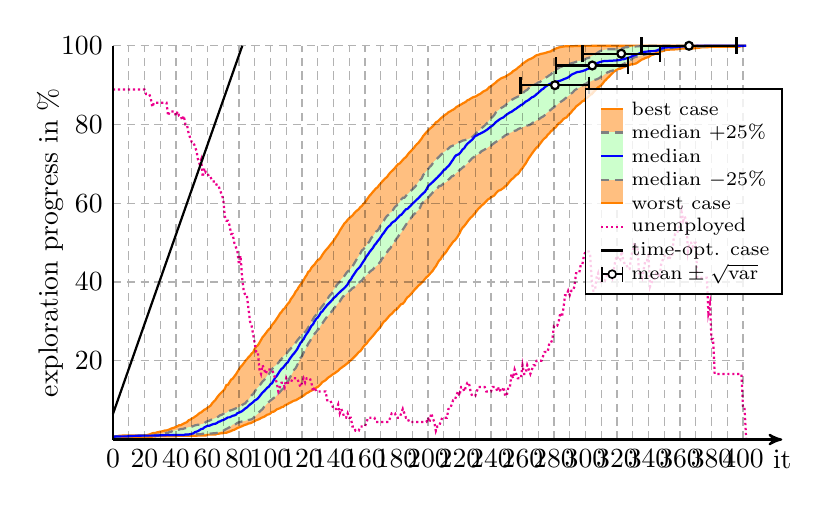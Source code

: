 \begin{tikzpicture}[thick]


% plot data, scaled to 8cm
\begin{scope}[yscale=0.05, xscale=0.02]
\draw[draw=orange, fill=orange!50] (0.00, 0.50) -- (1.00, 0.57) -- (2.00, 0.57) -- (3.00, 0.64) -- (4.00, 0.64) -- (5.00, 0.64) -- (6.00, 0.64) -- (7.00, 0.64) -- (8.00, 0.64) -- (9.00, 0.64) -- (10.00, 0.64) -- (11.00, 0.64) -- (12.00, 0.64) -- (13.00, 0.64) -- (14.00, 0.64) -- (15.00, 0.64) -- (16.00, 0.64) -- (17.00, 0.64) -- (18.00, 0.73) -- (19.00, 0.73) -- (20.00, 0.73) -- (21.00, 0.73) -- (22.00, 0.73) -- (23.00, 0.73) -- (24.00, 0.73) -- (25.00, 0.73) -- (26.00, 0.77) -- (27.00, 0.77) -- (28.00, 0.84) -- (29.00, 0.84) -- (30.00, 0.84) -- (31.00, 0.84) -- (32.00, 0.84) -- (33.00, 0.84) -- (34.00, 0.84) -- (35.00, 0.84) -- (36.00, 0.84) -- (37.00, 0.84) -- (38.00, 0.84) -- (39.00, 0.84) -- (40.00, 0.84) -- (41.00, 0.93) -- (42.00, 0.95) -- (43.00, 0.95) -- (44.00, 0.95) -- (45.00, 0.95) -- (46.00, 0.95) -- (47.00, 0.95) -- (48.00, 0.97) -- (49.00, 0.97) -- (50.00, 0.97) -- (51.00, 0.97) -- (52.00, 0.97) -- (53.00, 0.97) -- (54.00, 1.01) -- (55.00, 1.01) -- (56.00, 1.01) -- (57.00, 1.01) -- (58.00, 1.01) -- (59.00, 1.01) -- (60.00, 1.25) -- (61.00, 1.25) -- (62.00, 1.25) -- (63.00, 1.25) -- (64.00, 1.25) -- (65.00, 1.25) -- (66.00, 1.44) -- (67.00, 1.44) -- (68.00, 1.55) -- (69.00, 1.60) -- (70.00, 1.63) -- (71.00, 1.72) -- (72.00, 1.72) -- (73.00, 1.87) -- (74.00, 2.01) -- (75.00, 2.15) -- (76.00, 2.37) -- (77.00, 2.46) -- (78.00, 2.70) -- (79.00, 2.90) -- (80.00, 3.08) -- (81.00, 3.23) -- (82.00, 3.41) -- (83.00, 3.59) -- (84.00, 3.76) -- (85.00, 3.85) -- (86.00, 4.08) -- (87.00, 4.12) -- (88.00, 4.27) -- (89.00, 4.48) -- (90.00, 4.69) -- (91.00, 4.91) -- (92.00, 5.05) -- (93.00, 5.22) -- (94.00, 5.45) -- (95.00, 5.64) -- (96.00, 5.79) -- (97.00, 6.05) -- (98.00, 6.31) -- (99.00, 6.41) -- (100.00, 6.63) -- (101.00, 7.02) -- (102.00, 7.08) -- (103.00, 7.34) -- (104.00, 7.67) -- (105.00, 7.81) -- (106.00, 7.94) -- (107.00, 8.22) -- (108.00, 8.28) -- (109.00, 8.65) -- (110.00, 8.83) -- (111.00, 9.04) -- (112.00, 9.28) -- (113.00, 9.45) -- (114.00, 9.70) -- (115.00, 9.88) -- (116.00, 9.96) -- (117.00, 10.20) -- (118.00, 10.44) -- (119.00, 10.66) -- (120.00, 10.96) -- (121.00, 11.15) -- (122.00, 11.48) -- (123.00, 11.79) -- (124.00, 11.96) -- (125.00, 12.22) -- (126.00, 12.42) -- (127.00, 12.64) -- (128.00, 12.89) -- (129.00, 13.15) -- (130.00, 13.36) -- (131.00, 13.69) -- (132.00, 14.12) -- (133.00, 14.60) -- (134.00, 14.83) -- (135.00, 15.08) -- (136.00, 15.50) -- (137.00, 15.84) -- (138.00, 16.08) -- (139.00, 16.40) -- (140.00, 16.67) -- (141.00, 16.90) -- (142.00, 17.22) -- (143.00, 17.47) -- (144.00, 17.93) -- (145.00, 18.20) -- (146.00, 18.52) -- (147.00, 18.77) -- (148.00, 19.11) -- (149.00, 19.42) -- (150.00, 19.83) -- (151.00, 20.12) -- (152.00, 20.49) -- (153.00, 20.90) -- (154.00, 21.28) -- (155.00, 21.71) -- (156.00, 22.20) -- (157.00, 22.45) -- (158.00, 22.96) -- (159.00, 23.57) -- (160.00, 24.04) -- (161.00, 24.36) -- (162.00, 24.97) -- (163.00, 25.43) -- (164.00, 25.88) -- (165.00, 26.32) -- (166.00, 26.80) -- (167.00, 27.33) -- (168.00, 27.76) -- (169.00, 28.22) -- (170.00, 28.72) -- (171.00, 29.38) -- (172.00, 29.95) -- (173.00, 30.23) -- (174.00, 30.72) -- (175.00, 31.19) -- (176.00, 31.66) -- (177.00, 31.91) -- (178.00, 32.40) -- (179.00, 32.86) -- (180.00, 33.03) -- (181.00, 33.45) -- (182.00, 33.96) -- (183.00, 34.40) -- (184.00, 34.50) -- (185.00, 34.94) -- (186.00, 35.63) -- (187.00, 36.15) -- (188.00, 36.43) -- (189.00, 36.88) -- (190.00, 37.33) -- (191.00, 37.83) -- (192.00, 38.27) -- (193.00, 38.68) -- (194.00, 39.12) -- (195.00, 39.42) -- (196.00, 39.83) -- (197.00, 40.22) -- (198.00, 40.75) -- (199.00, 41.20) -- (200.00, 41.53) -- (201.00, 42.01) -- (202.00, 42.42) -- (203.00, 42.87) -- (204.00, 43.51) -- (205.00, 44.01) -- (206.00, 44.75) -- (207.00, 45.45) -- (208.00, 45.81) -- (209.00, 46.53) -- (210.00, 46.98) -- (211.00, 47.38) -- (212.00, 47.95) -- (213.00, 48.60) -- (214.00, 49.17) -- (215.00, 49.69) -- (216.00, 50.27) -- (217.00, 50.57) -- (218.00, 51.07) -- (219.00, 51.66) -- (220.00, 52.36) -- (221.00, 53.20) -- (222.00, 53.84) -- (223.00, 54.23) -- (224.00, 54.74) -- (225.00, 55.31) -- (226.00, 55.83) -- (227.00, 56.30) -- (228.00, 56.63) -- (229.00, 57.13) -- (230.00, 57.56) -- (231.00, 58.11) -- (232.00, 58.61) -- (233.00, 59.00) -- (234.00, 59.41) -- (235.00, 59.73) -- (236.00, 60.10) -- (237.00, 60.53) -- (238.00, 60.95) -- (239.00, 61.20) -- (240.00, 61.55) -- (241.00, 61.74) -- (242.00, 61.97) -- (243.00, 62.48) -- (244.00, 62.93) -- (245.00, 63.25) -- (246.00, 63.35) -- (247.00, 63.64) -- (248.00, 63.90) -- (249.00, 64.34) -- (250.00, 64.56) -- (251.00, 65.12) -- (252.00, 65.61) -- (253.00, 66.06) -- (254.00, 66.34) -- (255.00, 66.76) -- (256.00, 67.18) -- (257.00, 67.39) -- (258.00, 67.89) -- (259.00, 68.55) -- (260.00, 68.94) -- (261.00, 69.58) -- (262.00, 70.09) -- (263.00, 70.81) -- (264.00, 71.49) -- (265.00, 72.03) -- (266.00, 72.63) -- (267.00, 73.17) -- (268.00, 73.71) -- (269.00, 74.17) -- (270.00, 74.48) -- (271.00, 75.04) -- (272.00, 75.57) -- (273.00, 76.11) -- (274.00, 76.51) -- (275.00, 76.81) -- (276.00, 77.41) -- (277.00, 77.74) -- (278.00, 78.29) -- (279.00, 78.56) -- (280.00, 79.04) -- (281.00, 79.28) -- (282.00, 79.81) -- (283.00, 80.32) -- (284.00, 80.51) -- (285.00, 80.93) -- (286.00, 81.40) -- (287.00, 81.66) -- (288.00, 81.82) -- (289.00, 82.35) -- (290.00, 82.74) -- (291.00, 83.14) -- (292.00, 83.69) -- (293.00, 84.04) -- (294.00, 84.58) -- (295.00, 84.88) -- (296.00, 85.19) -- (297.00, 85.50) -- (298.00, 85.92) -- (299.00, 86.01) -- (300.00, 86.57) -- (301.00, 86.79) -- (302.00, 87.14) -- (303.00, 87.54) -- (304.00, 87.73) -- (305.00, 88.19) -- (306.00, 88.63) -- (307.00, 89.07) -- (308.00, 89.47) -- (309.00, 89.66) -- (310.00, 90.01) -- (311.00, 90.46) -- (312.00, 91.01) -- (313.00, 91.37) -- (314.00, 91.82) -- (315.00, 92.17) -- (316.00, 92.62) -- (317.00, 93.02) -- (318.00, 93.41) -- (319.00, 93.69) -- (320.00, 93.92) -- (321.00, 94.13) -- (322.00, 94.18) -- (323.00, 94.39) -- (324.00, 94.55) -- (325.00, 94.70) -- (326.00, 94.83) -- (327.00, 95.03) -- (328.00, 95.14) -- (329.00, 95.29) -- (330.00, 95.29) -- (331.00, 95.41) -- (332.00, 95.52) -- (333.00, 95.73) -- (334.00, 96.04) -- (335.00, 96.30) -- (336.00, 96.56) -- (337.00, 96.69) -- (338.00, 96.91) -- (339.00, 97.03) -- (340.00, 97.15) -- (341.00, 97.42) -- (342.00, 97.67) -- (343.00, 97.75) -- (344.00, 97.92) -- (345.00, 98.15) -- (346.00, 98.31) -- (347.00, 98.45) -- (348.00, 98.59) -- (349.00, 98.65) -- (350.00, 98.83) -- (351.00, 98.92) -- (352.00, 99.01) -- (353.00, 99.02) -- (354.00, 99.03) -- (355.00, 99.03) -- (356.00, 99.07) -- (357.00, 99.10) -- (358.00, 99.10) -- (359.00, 99.17) -- (360.00, 99.23) -- (361.00, 99.29) -- (362.00, 99.29) -- (363.00, 99.29) -- (364.00, 99.29) -- (365.00, 99.29) -- (366.00, 99.30) -- (367.00, 99.31) -- (368.00, 99.33) -- (369.00, 99.36) -- (370.00, 99.41) -- (371.00, 99.46) -- (372.00, 99.51) -- (373.00, 99.56) -- (374.00, 99.63) -- (375.00, 99.63) -- (376.00, 99.63) -- (377.00, 99.63) -- (378.00, 99.66) -- (379.00, 99.72) -- (380.00, 99.73) -- (381.00, 99.73) -- (382.00, 99.73) -- (383.00, 99.73) -- (384.00, 99.73) -- (385.00, 99.73) -- (386.00, 99.73) -- (387.00, 99.73) -- (388.00, 99.73) -- (389.00, 99.73) -- (390.00, 99.73) -- (391.00, 99.73) -- (392.00, 99.73) -- (393.00, 99.73) -- (394.00, 99.73) -- (395.00, 99.73) -- (396.00, 99.74) -- (397.00, 99.75) -- (398.00, 99.80) -- (399.00, 99.88) -- (400.00, 99.91) -- (401.00, 99.98) -- (402.00, 100.00) -- (402.00, 100.00) -- (401.00, 100.00) -- (400.00, 100.00) -- (399.00, 100.00) -- (398.00, 100.00) -- (397.00, 100.00) -- (396.00, 100.00) -- (395.00, 100.00) -- (394.00, 100.00) -- (393.00, 100.00) -- (392.00, 100.00) -- (391.00, 100.00) -- (390.00, 100.00) -- (389.00, 100.00) -- (388.00, 100.00) -- (387.00, 100.00) -- (386.00, 100.00) -- (385.00, 100.00) -- (384.00, 100.00) -- (383.00, 100.00) -- (382.00, 100.00) -- (381.00, 100.00) -- (380.00, 100.00) -- (379.00, 100.00) -- (378.00, 100.00) -- (377.00, 100.00) -- (376.00, 100.00) -- (375.00, 100.00) -- (374.00, 100.00) -- (373.00, 100.00) -- (372.00, 100.00) -- (371.00, 100.00) -- (370.00, 100.00) -- (369.00, 100.00) -- (368.00, 100.00) -- (367.00, 100.00) -- (366.00, 100.00) -- (365.00, 100.00) -- (364.00, 100.00) -- (363.00, 100.00) -- (362.00, 100.00) -- (361.00, 100.00) -- (360.00, 100.00) -- (359.00, 100.00) -- (358.00, 100.00) -- (357.00, 100.00) -- (356.00, 100.00) -- (355.00, 100.00) -- (354.00, 100.00) -- (353.00, 100.00) -- (352.00, 100.00) -- (351.00, 100.00) -- (350.00, 100.00) -- (349.00, 100.00) -- (348.00, 100.00) -- (347.00, 100.00) -- (346.00, 100.00) -- (345.00, 100.00) -- (344.00, 100.00) -- (343.00, 100.00) -- (342.00, 100.00) -- (341.00, 100.00) -- (340.00, 100.00) -- (339.00, 100.00) -- (338.00, 100.00) -- (337.00, 100.00) -- (336.00, 100.00) -- (335.00, 100.00) -- (334.00, 100.00) -- (333.00, 100.00) -- (332.00, 100.00) -- (331.00, 100.00) -- (330.00, 100.00) -- (329.00, 100.00) -- (328.00, 100.00) -- (327.00, 100.00) -- (326.00, 100.00) -- (325.00, 100.00) -- (324.00, 100.00) -- (323.00, 100.00) -- (322.00, 100.00) -- (321.00, 100.00) -- (320.00, 100.00) -- (319.00, 100.00) -- (318.00, 100.00) -- (317.00, 100.00) -- (316.00, 100.00) -- (315.00, 100.00) -- (314.00, 100.00) -- (313.00, 100.00) -- (312.00, 100.00) -- (311.00, 100.00) -- (310.00, 100.00) -- (309.00, 100.00) -- (308.00, 100.00) -- (307.00, 100.00) -- (306.00, 100.00) -- (305.00, 100.00) -- (304.00, 100.00) -- (303.00, 99.98) -- (302.00, 99.98) -- (301.00, 99.98) -- (300.00, 99.98) -- (299.00, 99.98) -- (298.00, 99.98) -- (297.00, 99.98) -- (296.00, 99.96) -- (295.00, 99.95) -- (294.00, 99.95) -- (293.00, 99.92) -- (292.00, 99.91) -- (291.00, 99.89) -- (290.00, 99.88) -- (289.00, 99.87) -- (288.00, 99.87) -- (287.00, 99.87) -- (286.00, 99.81) -- (285.00, 99.74) -- (284.00, 99.66) -- (283.00, 99.57) -- (282.00, 99.42) -- (281.00, 99.27) -- (280.00, 99.08) -- (279.00, 98.88) -- (278.00, 98.59) -- (277.00, 98.51) -- (276.00, 98.39) -- (275.00, 98.26) -- (274.00, 98.14) -- (273.00, 98.04) -- (272.00, 97.98) -- (271.00, 97.86) -- (270.00, 97.70) -- (269.00, 97.62) -- (268.00, 97.38) -- (267.00, 97.08) -- (266.00, 96.84) -- (265.00, 96.65) -- (264.00, 96.51) -- (263.00, 96.26) -- (262.00, 95.98) -- (261.00, 95.70) -- (260.00, 95.46) -- (259.00, 95.01) -- (258.00, 94.70) -- (257.00, 94.41) -- (256.00, 94.02) -- (255.00, 93.80) -- (254.00, 93.55) -- (253.00, 93.14) -- (252.00, 92.89) -- (251.00, 92.63) -- (250.00, 92.42) -- (249.00, 92.14) -- (248.00, 91.98) -- (247.00, 91.85) -- (246.00, 91.63) -- (245.00, 91.35) -- (244.00, 91.07) -- (243.00, 90.68) -- (242.00, 90.36) -- (241.00, 90.06) -- (240.00, 89.71) -- (239.00, 89.56) -- (238.00, 89.09) -- (237.00, 88.74) -- (236.00, 88.58) -- (235.00, 88.37) -- (234.00, 88.05) -- (233.00, 87.75) -- (232.00, 87.59) -- (231.00, 87.32) -- (230.00, 87.09) -- (229.00, 87.00) -- (228.00, 86.81) -- (227.00, 86.57) -- (226.00, 86.31) -- (225.00, 86.16) -- (224.00, 85.79) -- (223.00, 85.54) -- (222.00, 85.34) -- (221.00, 85.09) -- (220.00, 84.92) -- (219.00, 84.65) -- (218.00, 84.44) -- (217.00, 84.05) -- (216.00, 83.77) -- (215.00, 83.59) -- (214.00, 83.32) -- (213.00, 83.15) -- (212.00, 82.75) -- (211.00, 82.50) -- (210.00, 82.18) -- (209.00, 81.87) -- (208.00, 81.55) -- (207.00, 81.11) -- (206.00, 80.76) -- (205.00, 80.56) -- (204.00, 80.01) -- (203.00, 79.54) -- (202.00, 79.21) -- (201.00, 78.88) -- (200.00, 78.46) -- (199.00, 78.07) -- (198.00, 77.56) -- (197.00, 77.12) -- (196.00, 76.45) -- (195.00, 75.94) -- (194.00, 75.38) -- (193.00, 75.04) -- (192.00, 74.62) -- (191.00, 74.04) -- (190.00, 73.62) -- (189.00, 73.20) -- (188.00, 72.80) -- (187.00, 72.29) -- (186.00, 71.72) -- (185.00, 71.44) -- (184.00, 71.01) -- (183.00, 70.55) -- (182.00, 70.11) -- (181.00, 69.93) -- (180.00, 69.48) -- (179.00, 68.96) -- (178.00, 68.54) -- (177.00, 68.16) -- (176.00, 67.78) -- (175.00, 67.28) -- (174.00, 66.69) -- (173.00, 66.38) -- (172.00, 65.97) -- (171.00, 65.55) -- (170.00, 65.07) -- (169.00, 64.64) -- (168.00, 64.06) -- (167.00, 63.80) -- (166.00, 63.33) -- (165.00, 62.89) -- (164.00, 62.39) -- (163.00, 61.97) -- (162.00, 61.41) -- (161.00, 60.83) -- (160.00, 60.21) -- (159.00, 59.82) -- (158.00, 59.33) -- (157.00, 59.00) -- (156.00, 58.48) -- (155.00, 58.18) -- (154.00, 57.85) -- (153.00, 57.38) -- (152.00, 56.87) -- (151.00, 56.56) -- (150.00, 56.19) -- (149.00, 55.82) -- (148.00, 55.27) -- (147.00, 54.92) -- (146.00, 54.29) -- (145.00, 53.66) -- (144.00, 53.05) -- (143.00, 52.24) -- (142.00, 51.70) -- (141.00, 51.07) -- (140.00, 50.43) -- (139.00, 49.97) -- (138.00, 49.46) -- (137.00, 48.93) -- (136.00, 48.48) -- (135.00, 48.03) -- (134.00, 47.53) -- (133.00, 46.95) -- (132.00, 46.24) -- (131.00, 45.78) -- (130.00, 45.56) -- (129.00, 45.06) -- (128.00, 44.48) -- (127.00, 44.09) -- (126.00, 43.65) -- (125.00, 42.86) -- (124.00, 42.59) -- (123.00, 41.76) -- (122.00, 41.21) -- (121.00, 40.43) -- (120.00, 39.81) -- (119.00, 39.30) -- (118.00, 38.76) -- (117.00, 38.04) -- (116.00, 37.58) -- (115.00, 36.80) -- (114.00, 36.23) -- (113.00, 35.69) -- (112.00, 34.91) -- (111.00, 34.47) -- (110.00, 33.91) -- (109.00, 33.33) -- (108.00, 33.01) -- (107.00, 32.41) -- (106.00, 31.98) -- (105.00, 31.30) -- (104.00, 30.71) -- (103.00, 30.09) -- (102.00, 29.57) -- (101.00, 29.12) -- (100.00, 28.34) -- (99.00, 28.00) -- (98.00, 27.54) -- (97.00, 26.98) -- (96.00, 26.45) -- (95.00, 26.01) -- (94.00, 25.30) -- (93.00, 24.58) -- (92.00, 23.93) -- (91.00, 23.63) -- (90.00, 23.03) -- (89.00, 22.14) -- (88.00, 21.83) -- (87.00, 21.26) -- (86.00, 20.89) -- (85.00, 20.38) -- (84.00, 19.94) -- (83.00, 19.36) -- (82.00, 18.86) -- (81.00, 18.42) -- (80.00, 17.81) -- (79.00, 17.16) -- (78.00, 16.52) -- (77.00, 16.00) -- (76.00, 15.45) -- (75.00, 15.21) -- (74.00, 14.55) -- (73.00, 13.89) -- (72.00, 13.84) -- (71.00, 12.87) -- (70.00, 12.37) -- (69.00, 12.02) -- (68.00, 11.63) -- (67.00, 11.16) -- (66.00, 10.63) -- (65.00, 10.02) -- (64.00, 9.66) -- (63.00, 9.21) -- (62.00, 8.61) -- (61.00, 8.33) -- (60.00, 8.08) -- (59.00, 7.74) -- (58.00, 7.57) -- (57.00, 7.23) -- (56.00, 6.90) -- (55.00, 6.74) -- (54.00, 6.37) -- (53.00, 6.05) -- (52.00, 5.80) -- (51.00, 5.51) -- (50.00, 5.31) -- (49.00, 5.04) -- (48.00, 4.89) -- (47.00, 4.43) -- (46.00, 4.26) -- (45.00, 4.07) -- (44.00, 3.87) -- (43.00, 3.63) -- (42.00, 3.63) -- (41.00, 3.40) -- (40.00, 3.21) -- (39.00, 3.03) -- (38.00, 2.92) -- (37.00, 2.80) -- (36.00, 2.59) -- (35.00, 2.43) -- (34.00, 2.31) -- (33.00, 2.31) -- (32.00, 2.17) -- (31.00, 2.07) -- (30.00, 1.99) -- (29.00, 1.93) -- (28.00, 1.83) -- (27.00, 1.69) -- (26.00, 1.69) -- (25.00, 1.59) -- (24.00, 1.41) -- (23.00, 1.27) -- (22.00, 1.16) -- (21.00, 1.08) -- (20.00, 1.08) -- (19.00, 1.04) -- (18.00, 1.04) -- (17.00, 1.04) -- (16.00, 1.04) -- (15.00, 1.04) -- (14.00, 1.02) -- (13.00, 1.01) -- (12.00, 1.01) -- (11.00, 1.01) -- (10.00, 1.01) -- (9.00, 1.01) -- (8.00, 1.01) -- (7.00, 1.01) -- (6.00, 1.01) -- (5.00, 0.97) -- (4.00, 0.97) -- (3.00, 0.86) -- (2.00, 0.86) -- (1.00, 0.83) -- (0.00, 0.72);
\draw[gray, densely dashed, fill=green!20] (0.00, 0.63) -- (1.00, 0.70) -- (2.00, 0.73) -- (3.00, 0.73) -- (4.00, 0.73) -- (5.00, 0.73) -- (6.00, 0.73) -- (7.00, 0.73) -- (8.00, 0.73) -- (9.00, 0.73) -- (10.00, 0.78) -- (11.00, 0.84) -- (12.00, 0.90) -- (13.00, 0.90) -- (14.00, 0.90) -- (15.00, 0.90) -- (16.00, 0.90) -- (17.00, 0.90) -- (18.00, 0.90) -- (19.00, 0.90) -- (20.00, 0.90) -- (21.00, 0.90) -- (22.00, 0.90) -- (23.00, 0.90) -- (24.00, 0.90) -- (25.00, 0.90) -- (26.00, 0.90) -- (27.00, 0.90) -- (28.00, 0.99) -- (29.00, 0.99) -- (30.00, 0.99) -- (31.00, 0.99) -- (32.00, 0.99) -- (33.00, 0.99) -- (34.00, 1.01) -- (35.00, 1.01) -- (36.00, 1.08) -- (37.00, 1.08) -- (38.00, 1.08) -- (39.00, 1.08) -- (40.00, 1.08) -- (41.00, 1.09) -- (42.00, 1.09) -- (43.00, 1.12) -- (44.00, 1.12) -- (45.00, 1.12) -- (46.00, 1.12) -- (47.00, 1.12) -- (48.00, 1.22) -- (49.00, 1.27) -- (50.00, 1.27) -- (51.00, 1.30) -- (52.00, 1.30) -- (53.00, 1.34) -- (54.00, 1.34) -- (55.00, 1.35) -- (56.00, 1.37) -- (57.00, 1.47) -- (58.00, 1.47) -- (59.00, 1.47) -- (60.00, 1.48) -- (61.00, 1.48) -- (62.00, 1.51) -- (63.00, 1.55) -- (64.00, 1.62) -- (65.00, 1.62) -- (66.00, 1.68) -- (67.00, 1.89) -- (68.00, 1.99) -- (69.00, 2.09) -- (70.00, 2.24) -- (71.00, 2.46) -- (72.00, 2.69) -- (73.00, 2.89) -- (74.00, 3.12) -- (75.00, 3.47) -- (76.00, 3.83) -- (77.00, 3.85) -- (78.00, 3.93) -- (79.00, 4.25) -- (80.00, 4.38) -- (81.00, 4.46) -- (82.00, 4.60) -- (83.00, 4.67) -- (84.00, 4.77) -- (85.00, 4.88) -- (86.00, 4.98) -- (87.00, 5.05) -- (88.00, 5.14) -- (89.00, 5.40) -- (90.00, 5.85) -- (91.00, 6.22) -- (92.00, 6.57) -- (93.00, 7.05) -- (94.00, 7.40) -- (95.00, 7.75) -- (96.00, 8.33) -- (97.00, 8.76) -- (98.00, 9.21) -- (99.00, 9.55) -- (100.00, 9.92) -- (101.00, 10.22) -- (102.00, 10.55) -- (103.00, 10.80) -- (104.00, 11.26) -- (105.00, 11.62) -- (106.00, 12.08) -- (107.00, 12.55) -- (108.00, 12.92) -- (109.00, 13.18) -- (110.00, 13.96) -- (111.00, 14.66) -- (112.00, 15.52) -- (113.00, 16.19) -- (114.00, 16.97) -- (115.00, 17.71) -- (116.00, 18.13) -- (117.00, 18.92) -- (118.00, 19.76) -- (119.00, 20.68) -- (120.00, 21.15) -- (121.00, 22.03) -- (122.00, 22.74) -- (123.00, 23.57) -- (124.00, 24.38) -- (125.00, 24.94) -- (126.00, 25.65) -- (127.00, 26.29) -- (128.00, 26.86) -- (129.00, 27.31) -- (130.00, 27.87) -- (131.00, 28.29) -- (132.00, 29.04) -- (133.00, 29.55) -- (134.00, 30.14) -- (135.00, 30.71) -- (136.00, 31.25) -- (137.00, 31.59) -- (138.00, 32.09) -- (139.00, 32.59) -- (140.00, 33.16) -- (141.00, 33.66) -- (142.00, 34.19) -- (143.00, 34.74) -- (144.00, 35.06) -- (145.00, 35.72) -- (146.00, 36.33) -- (147.00, 36.52) -- (148.00, 36.97) -- (149.00, 37.31) -- (150.00, 37.62) -- (151.00, 38.01) -- (152.00, 38.42) -- (153.00, 38.66) -- (154.00, 38.92) -- (155.00, 39.44) -- (156.00, 39.79) -- (157.00, 40.11) -- (158.00, 40.34) -- (159.00, 40.92) -- (160.00, 41.34) -- (161.00, 41.79) -- (162.00, 42.13) -- (163.00, 42.57) -- (164.00, 42.92) -- (165.00, 43.18) -- (166.00, 43.68) -- (167.00, 44.02) -- (168.00, 44.33) -- (169.00, 44.80) -- (170.00, 45.32) -- (171.00, 46.05) -- (172.00, 46.30) -- (173.00, 46.87) -- (174.00, 47.58) -- (175.00, 48.18) -- (176.00, 48.53) -- (177.00, 49.21) -- (178.00, 49.86) -- (179.00, 50.36) -- (180.00, 50.99) -- (181.00, 51.50) -- (182.00, 52.10) -- (183.00, 52.53) -- (184.00, 53.32) -- (185.00, 53.91) -- (186.00, 54.55) -- (187.00, 55.17) -- (188.00, 55.85) -- (189.00, 56.14) -- (190.00, 56.68) -- (191.00, 57.19) -- (192.00, 57.51) -- (193.00, 58.00) -- (194.00, 58.32) -- (195.00, 58.92) -- (196.00, 59.89) -- (197.00, 60.32) -- (198.00, 60.84) -- (199.00, 61.18) -- (200.00, 61.40) -- (201.00, 61.85) -- (202.00, 62.28) -- (203.00, 62.74) -- (204.00, 63.13) -- (205.00, 63.59) -- (206.00, 63.85) -- (207.00, 64.37) -- (208.00, 64.38) -- (209.00, 64.71) -- (210.00, 65.08) -- (211.00, 65.29) -- (212.00, 65.55) -- (213.00, 66.02) -- (214.00, 66.37) -- (215.00, 66.81) -- (216.00, 66.97) -- (217.00, 67.32) -- (218.00, 67.76) -- (219.00, 67.98) -- (220.00, 68.39) -- (221.00, 68.71) -- (222.00, 69.08) -- (223.00, 69.39) -- (224.00, 69.74) -- (225.00, 70.20) -- (226.00, 70.56) -- (227.00, 70.99) -- (228.00, 71.44) -- (229.00, 71.72) -- (230.00, 72.05) -- (231.00, 72.28) -- (232.00, 72.54) -- (233.00, 72.83) -- (234.00, 73.23) -- (235.00, 73.45) -- (236.00, 73.66) -- (237.00, 73.88) -- (238.00, 74.19) -- (239.00, 74.49) -- (240.00, 74.58) -- (241.00, 74.99) -- (242.00, 75.28) -- (243.00, 75.58) -- (244.00, 75.80) -- (245.00, 76.07) -- (246.00, 76.38) -- (247.00, 76.64) -- (248.00, 76.91) -- (249.00, 77.25) -- (250.00, 77.41) -- (251.00, 77.64) -- (252.00, 77.90) -- (253.00, 78.04) -- (254.00, 78.27) -- (255.00, 78.40) -- (256.00, 78.50) -- (257.00, 78.78) -- (258.00, 79.00) -- (259.00, 79.11) -- (260.00, 79.35) -- (261.00, 79.43) -- (262.00, 79.62) -- (263.00, 79.77) -- (264.00, 79.81) -- (265.00, 80.00) -- (266.00, 80.32) -- (267.00, 80.59) -- (268.00, 80.82) -- (269.00, 81.09) -- (270.00, 81.26) -- (271.00, 81.52) -- (272.00, 81.84) -- (273.00, 82.03) -- (274.00, 82.33) -- (275.00, 82.81) -- (276.00, 83.16) -- (277.00, 83.45) -- (278.00, 83.77) -- (279.00, 84.12) -- (280.00, 84.39) -- (281.00, 84.76) -- (282.00, 85.01) -- (283.00, 85.41) -- (284.00, 85.69) -- (285.00, 85.98) -- (286.00, 86.23) -- (287.00, 86.59) -- (288.00, 86.90) -- (289.00, 87.23) -- (290.00, 87.53) -- (291.00, 87.91) -- (292.00, 88.19) -- (293.00, 88.68) -- (294.00, 88.94) -- (295.00, 89.16) -- (296.00, 89.37) -- (297.00, 89.63) -- (298.00, 89.86) -- (299.00, 90.17) -- (300.00, 90.31) -- (301.00, 90.59) -- (302.00, 90.82) -- (303.00, 90.90) -- (304.00, 91.11) -- (305.00, 91.27) -- (306.00, 91.37) -- (307.00, 91.47) -- (308.00, 91.65) -- (309.00, 91.84) -- (310.00, 92.23) -- (311.00, 92.36) -- (312.00, 92.75) -- (313.00, 93.01) -- (314.00, 93.27) -- (315.00, 93.39) -- (316.00, 93.62) -- (317.00, 93.66) -- (318.00, 93.84) -- (319.00, 94.10) -- (320.00, 94.34) -- (321.00, 94.58) -- (322.00, 94.85) -- (323.00, 95.14) -- (324.00, 95.39) -- (325.00, 95.59) -- (326.00, 95.78) -- (327.00, 96.08) -- (328.00, 96.23) -- (329.00, 96.50) -- (330.00, 96.84) -- (331.00, 97.07) -- (332.00, 97.22) -- (333.00, 97.27) -- (334.00, 97.40) -- (335.00, 97.50) -- (336.00, 97.60) -- (337.00, 97.73) -- (338.00, 97.83) -- (339.00, 97.92) -- (340.00, 98.04) -- (341.00, 98.20) -- (342.00, 98.30) -- (343.00, 98.38) -- (344.00, 98.58) -- (345.00, 98.71) -- (346.00, 98.75) -- (347.00, 98.80) -- (348.00, 98.94) -- (349.00, 99.05) -- (350.00, 99.17) -- (351.00, 99.29) -- (352.00, 99.33) -- (353.00, 99.37) -- (354.00, 99.41) -- (355.00, 99.44) -- (356.00, 99.53) -- (357.00, 99.55) -- (358.00, 99.57) -- (359.00, 99.66) -- (360.00, 99.68) -- (361.00, 99.70) -- (362.00, 99.75) -- (363.00, 99.78) -- (364.00, 99.78) -- (365.00, 99.78) -- (366.00, 99.78) -- (367.00, 99.78) -- (368.00, 99.78) -- (369.00, 99.78) -- (370.00, 99.78) -- (371.00, 99.79) -- (372.00, 99.80) -- (373.00, 99.81) -- (374.00, 99.81) -- (375.00, 99.82) -- (376.00, 99.82) -- (377.00, 99.83) -- (378.00, 99.88) -- (379.00, 99.94) -- (380.00, 99.96) -- (381.00, 99.99) -- (382.00, 100.00) -- (383.00, 100.00) -- (384.00, 100.00) -- (385.00, 100.00) -- (386.00, 100.00) -- (387.00, 100.00) -- (388.00, 100.00) -- (389.00, 100.00) -- (390.00, 100.00) -- (391.00, 100.00) -- (392.00, 100.00) -- (393.00, 100.00) -- (394.00, 100.00) -- (395.00, 100.00) -- (396.00, 100.00) -- (397.00, 100.00) -- (398.00, 100.00) -- (399.00, 100.00) -- (400.00, 100.00) -- (401.00, 100.00) -- (402.00, 100.00) -- (402.00, 100.00) -- (401.00, 100.00) -- (400.00, 100.00) -- (399.00, 100.00) -- (398.00, 100.00) -- (397.00, 100.00) -- (396.00, 100.00) -- (395.00, 100.00) -- (394.00, 100.00) -- (393.00, 100.00) -- (392.00, 100.00) -- (391.00, 100.00) -- (390.00, 100.00) -- (389.00, 100.00) -- (388.00, 100.00) -- (387.00, 100.00) -- (386.00, 100.00) -- (385.00, 100.00) -- (384.00, 100.00) -- (383.00, 100.00) -- (382.00, 100.00) -- (381.00, 100.00) -- (380.00, 100.00) -- (379.00, 100.00) -- (378.00, 100.00) -- (377.00, 100.00) -- (376.00, 100.00) -- (375.00, 100.00) -- (374.00, 100.00) -- (373.00, 100.00) -- (372.00, 100.00) -- (371.00, 100.00) -- (370.00, 100.00) -- (369.00, 100.00) -- (368.00, 100.00) -- (367.00, 100.00) -- (366.00, 100.00) -- (365.00, 100.00) -- (364.00, 100.00) -- (363.00, 100.00) -- (362.00, 100.00) -- (361.00, 100.00) -- (360.00, 100.00) -- (359.00, 100.00) -- (358.00, 100.00) -- (357.00, 100.00) -- (356.00, 100.00) -- (355.00, 100.00) -- (354.00, 100.00) -- (353.00, 100.00) -- (352.00, 100.00) -- (351.00, 100.00) -- (350.00, 100.00) -- (349.00, 100.00) -- (348.00, 100.00) -- (347.00, 100.00) -- (346.00, 100.00) -- (345.00, 100.00) -- (344.00, 100.00) -- (343.00, 100.00) -- (342.00, 100.00) -- (341.00, 100.00) -- (340.00, 99.99) -- (339.00, 99.99) -- (338.00, 99.98) -- (337.00, 99.94) -- (336.00, 99.91) -- (335.00, 99.88) -- (334.00, 99.88) -- (333.00, 99.86) -- (332.00, 99.85) -- (331.00, 99.85) -- (330.00, 99.83) -- (329.00, 99.76) -- (328.00, 99.70) -- (327.00, 99.67) -- (326.00, 99.61) -- (325.00, 99.60) -- (324.00, 99.43) -- (323.00, 99.28) -- (322.00, 99.27) -- (321.00, 99.15) -- (320.00, 99.12) -- (319.00, 99.10) -- (318.00, 99.10) -- (317.00, 99.10) -- (316.00, 99.10) -- (315.00, 99.10) -- (314.00, 99.10) -- (313.00, 99.10) -- (312.00, 98.96) -- (311.00, 98.83) -- (310.00, 98.76) -- (309.00, 98.59) -- (308.00, 98.34) -- (307.00, 98.06) -- (306.00, 97.82) -- (305.00, 97.60) -- (304.00, 97.43) -- (303.00, 97.16) -- (302.00, 96.92) -- (301.00, 96.84) -- (300.00, 96.66) -- (299.00, 96.39) -- (298.00, 96.26) -- (297.00, 96.24) -- (296.00, 96.14) -- (295.00, 96.04) -- (294.00, 95.94) -- (293.00, 95.79) -- (292.00, 95.67) -- (291.00, 95.55) -- (290.00, 95.48) -- (289.00, 95.37) -- (288.00, 95.22) -- (287.00, 95.10) -- (286.00, 94.95) -- (285.00, 94.72) -- (284.00, 94.62) -- (283.00, 94.37) -- (282.00, 94.12) -- (281.00, 93.95) -- (280.00, 93.55) -- (279.00, 93.23) -- (278.00, 92.71) -- (277.00, 92.50) -- (276.00, 92.20) -- (275.00, 91.97) -- (274.00, 91.63) -- (273.00, 91.44) -- (272.00, 91.11) -- (271.00, 90.77) -- (270.00, 90.71) -- (269.00, 90.40) -- (268.00, 90.19) -- (267.00, 89.98) -- (266.00, 89.81) -- (265.00, 89.48) -- (264.00, 89.28) -- (263.00, 88.83) -- (262.00, 88.63) -- (261.00, 88.27) -- (260.00, 87.92) -- (259.00, 87.71) -- (258.00, 87.23) -- (257.00, 87.08) -- (256.00, 86.89) -- (255.00, 86.70) -- (254.00, 86.44) -- (253.00, 86.25) -- (252.00, 85.93) -- (251.00, 85.59) -- (250.00, 85.24) -- (249.00, 84.85) -- (248.00, 84.57) -- (247.00, 84.33) -- (246.00, 84.07) -- (245.00, 83.67) -- (244.00, 83.45) -- (243.00, 83.04) -- (242.00, 82.40) -- (241.00, 81.95) -- (240.00, 81.59) -- (239.00, 81.11) -- (238.00, 80.64) -- (237.00, 80.18) -- (236.00, 79.79) -- (235.00, 79.40) -- (234.00, 79.08) -- (233.00, 78.56) -- (232.00, 78.32) -- (231.00, 77.99) -- (230.00, 77.53) -- (229.00, 77.15) -- (228.00, 76.82) -- (227.00, 76.59) -- (226.00, 76.38) -- (225.00, 76.25) -- (224.00, 76.13) -- (223.00, 76.01) -- (222.00, 75.93) -- (221.00, 75.71) -- (220.00, 75.53) -- (219.00, 75.26) -- (218.00, 75.02) -- (217.00, 74.83) -- (216.00, 74.68) -- (215.00, 74.51) -- (214.00, 74.32) -- (213.00, 73.90) -- (212.00, 73.60) -- (211.00, 73.21) -- (210.00, 73.00) -- (209.00, 72.61) -- (208.00, 72.24) -- (207.00, 71.81) -- (206.00, 71.42) -- (205.00, 71.02) -- (204.00, 70.70) -- (203.00, 70.13) -- (202.00, 69.57) -- (201.00, 69.20) -- (200.00, 68.65) -- (199.00, 68.16) -- (198.00, 67.65) -- (197.00, 67.22) -- (196.00, 66.32) -- (195.00, 65.93) -- (194.00, 65.46) -- (193.00, 64.84) -- (192.00, 64.28) -- (191.00, 63.92) -- (190.00, 63.48) -- (189.00, 63.10) -- (188.00, 62.66) -- (187.00, 62.31) -- (186.00, 61.89) -- (185.00, 61.41) -- (184.00, 61.41) -- (183.00, 60.96) -- (182.00, 60.23) -- (181.00, 59.86) -- (180.00, 59.38) -- (179.00, 59.06) -- (178.00, 58.45) -- (177.00, 57.73) -- (176.00, 57.63) -- (175.00, 57.12) -- (174.00, 56.80) -- (173.00, 56.29) -- (172.00, 55.60) -- (171.00, 55.14) -- (170.00, 54.50) -- (169.00, 53.61) -- (168.00, 53.05) -- (167.00, 52.81) -- (166.00, 52.16) -- (165.00, 51.59) -- (164.00, 51.21) -- (163.00, 50.42) -- (162.00, 49.88) -- (161.00, 49.33) -- (160.00, 48.86) -- (159.00, 48.31) -- (158.00, 48.03) -- (157.00, 47.24) -- (156.00, 46.55) -- (155.00, 45.98) -- (154.00, 45.30) -- (153.00, 44.61) -- (152.00, 43.92) -- (151.00, 43.43) -- (150.00, 43.01) -- (149.00, 42.68) -- (148.00, 42.21) -- (147.00, 41.57) -- (146.00, 41.15) -- (145.00, 40.76) -- (144.00, 40.04) -- (143.00, 39.65) -- (142.00, 39.23) -- (141.00, 38.50) -- (140.00, 38.02) -- (139.00, 37.10) -- (138.00, 36.74) -- (137.00, 36.26) -- (136.00, 35.50) -- (135.00, 34.91) -- (134.00, 34.43) -- (133.00, 33.91) -- (132.00, 33.43) -- (131.00, 32.75) -- (130.00, 32.24) -- (129.00, 31.69) -- (128.00, 31.22) -- (127.00, 30.60) -- (126.00, 29.75) -- (125.00, 29.07) -- (124.00, 28.51) -- (123.00, 27.82) -- (122.00, 27.36) -- (121.00, 27.03) -- (120.00, 26.67) -- (119.00, 26.17) -- (118.00, 25.65) -- (117.00, 25.16) -- (116.00, 24.60) -- (115.00, 24.12) -- (114.00, 23.70) -- (113.00, 23.16) -- (112.00, 22.78) -- (111.00, 22.29) -- (110.00, 21.70) -- (109.00, 21.44) -- (108.00, 21.02) -- (107.00, 20.46) -- (106.00, 20.04) -- (105.00, 19.49) -- (104.00, 19.11) -- (103.00, 18.71) -- (102.00, 18.39) -- (101.00, 17.88) -- (100.00, 17.19) -- (99.00, 16.58) -- (98.00, 16.29) -- (97.00, 15.64) -- (96.00, 15.13) -- (95.00, 14.76) -- (94.00, 14.22) -- (93.00, 13.60) -- (92.00, 13.21) -- (91.00, 12.83) -- (90.00, 12.16) -- (89.00, 11.58) -- (88.00, 11.22) -- (87.00, 10.64) -- (86.00, 9.99) -- (85.00, 9.73) -- (84.00, 9.19) -- (83.00, 9.04) -- (82.00, 8.76) -- (81.00, 8.48) -- (80.00, 8.20) -- (79.00, 8.09) -- (78.00, 7.92) -- (77.00, 7.74) -- (76.00, 7.58) -- (75.00, 7.44) -- (74.00, 7.31) -- (73.00, 7.08) -- (72.00, 6.76) -- (71.00, 6.76) -- (70.00, 6.52) -- (69.00, 6.27) -- (68.00, 6.16) -- (67.00, 5.85) -- (66.00, 5.64) -- (65.00, 5.44) -- (64.00, 5.30) -- (63.00, 5.14) -- (62.00, 4.97) -- (61.00, 4.77) -- (60.00, 4.67) -- (59.00, 4.45) -- (58.00, 4.18) -- (57.00, 3.95) -- (56.00, 3.89) -- (55.00, 3.77) -- (54.00, 3.77) -- (53.00, 3.69) -- (52.00, 3.59) -- (51.00, 3.43) -- (50.00, 3.25) -- (49.00, 3.14) -- (48.00, 3.14) -- (47.00, 2.99) -- (46.00, 2.89) -- (45.00, 2.79) -- (44.00, 2.65) -- (43.00, 2.65) -- (42.00, 2.52) -- (41.00, 2.44) -- (40.00, 2.38) -- (39.00, 2.30) -- (38.00, 2.20) -- (37.00, 1.98) -- (36.00, 1.98) -- (35.00, 1.72) -- (34.00, 1.72) -- (33.00, 1.57) -- (32.00, 1.48) -- (31.00, 1.38) -- (30.00, 1.31) -- (29.00, 1.25) -- (28.00, 1.17) -- (27.00, 1.17) -- (26.00, 1.08) -- (25.00, 1.08) -- (24.00, 1.03) -- (23.00, 1.03) -- (22.00, 1.03) -- (21.00, 1.03) -- (20.00, 1.03) -- (19.00, 1.02) -- (18.00, 1.02) -- (17.00, 1.01) -- (16.00, 1.01) -- (15.00, 1.01) -- (14.00, 0.98) -- (13.00, 0.95) -- (12.00, 0.93) -- (11.00, 0.91) -- (10.00, 0.90) -- (9.00, 0.90) -- (8.00, 0.90) -- (7.00, 0.90) -- (6.00, 0.90) -- (5.00, 0.90) -- (4.00, 0.83) -- (3.00, 0.83) -- (2.00, 0.83) -- (1.00, 0.80) -- (0.00, 0.72);
\draw[blue] (0.00, 0.71) -- (1.00, 0.73) -- (2.00, 0.80) -- (3.00, 0.80) -- (4.00, 0.80) -- (5.00, 0.80) -- (6.00, 0.80) -- (7.00, 0.80) -- (8.00, 0.80) -- (9.00, 0.80) -- (10.00, 0.89) -- (11.00, 0.90) -- (12.00, 0.91) -- (13.00, 0.93) -- (14.00, 0.93) -- (15.00, 0.96) -- (16.00, 0.96) -- (17.00, 0.96) -- (18.00, 0.99) -- (19.00, 0.99) -- (20.00, 0.99) -- (21.00, 0.99) -- (22.00, 0.99) -- (23.00, 0.99) -- (24.00, 0.99) -- (25.00, 0.99) -- (26.00, 0.99) -- (27.00, 1.03) -- (28.00, 1.03) -- (29.00, 1.04) -- (30.00, 1.08) -- (31.00, 1.08) -- (32.00, 1.08) -- (33.00, 1.08) -- (34.00, 1.12) -- (35.00, 1.12) -- (36.00, 1.15) -- (37.00, 1.15) -- (38.00, 1.15) -- (39.00, 1.15) -- (40.00, 1.15) -- (41.00, 1.16) -- (42.00, 1.16) -- (43.00, 1.16) -- (44.00, 1.16) -- (45.00, 1.16) -- (46.00, 1.28) -- (47.00, 1.28) -- (48.00, 1.30) -- (49.00, 1.35) -- (50.00, 1.46) -- (51.00, 1.55) -- (52.00, 1.88) -- (53.00, 2.01) -- (54.00, 2.15) -- (55.00, 2.39) -- (56.00, 2.67) -- (57.00, 2.73) -- (58.00, 3.08) -- (59.00, 3.28) -- (60.00, 3.48) -- (61.00, 3.48) -- (62.00, 3.66) -- (63.00, 3.82) -- (64.00, 3.96) -- (65.00, 4.01) -- (66.00, 4.20) -- (67.00, 4.50) -- (68.00, 4.60) -- (69.00, 4.85) -- (70.00, 4.95) -- (71.00, 5.15) -- (72.00, 5.37) -- (73.00, 5.63) -- (74.00, 5.63) -- (75.00, 5.83) -- (76.00, 6.03) -- (77.00, 6.12) -- (78.00, 6.27) -- (79.00, 6.70) -- (80.00, 6.83) -- (81.00, 7.01) -- (82.00, 7.22) -- (83.00, 7.56) -- (84.00, 7.89) -- (85.00, 8.13) -- (86.00, 8.54) -- (87.00, 8.90) -- (88.00, 9.19) -- (89.00, 9.50) -- (90.00, 9.93) -- (91.00, 10.12) -- (92.00, 10.45) -- (93.00, 10.92) -- (94.00, 11.47) -- (95.00, 11.94) -- (96.00, 12.31) -- (97.00, 12.73) -- (98.00, 13.19) -- (99.00, 13.44) -- (100.00, 14.06) -- (101.00, 14.28) -- (102.00, 15.05) -- (103.00, 15.71) -- (104.00, 16.15) -- (105.00, 16.80) -- (106.00, 17.42) -- (107.00, 17.94) -- (108.00, 18.25) -- (109.00, 18.76) -- (110.00, 19.29) -- (111.00, 19.63) -- (112.00, 20.35) -- (113.00, 20.89) -- (114.00, 21.44) -- (115.00, 21.90) -- (116.00, 22.40) -- (117.00, 22.99) -- (118.00, 23.73) -- (119.00, 24.49) -- (120.00, 24.97) -- (121.00, 25.49) -- (122.00, 26.26) -- (123.00, 26.86) -- (124.00, 27.41) -- (125.00, 28.15) -- (126.00, 28.88) -- (127.00, 29.25) -- (128.00, 30.04) -- (129.00, 30.62) -- (130.00, 31.00) -- (131.00, 31.57) -- (132.00, 32.29) -- (133.00, 32.58) -- (134.00, 33.17) -- (135.00, 33.63) -- (136.00, 34.16) -- (137.00, 34.55) -- (138.00, 34.94) -- (139.00, 35.38) -- (140.00, 35.90) -- (141.00, 36.22) -- (142.00, 36.63) -- (143.00, 37.06) -- (144.00, 37.42) -- (145.00, 37.81) -- (146.00, 38.14) -- (147.00, 38.52) -- (148.00, 38.94) -- (149.00, 39.43) -- (150.00, 40.23) -- (151.00, 40.63) -- (152.00, 41.37) -- (153.00, 41.94) -- (154.00, 42.54) -- (155.00, 43.13) -- (156.00, 43.50) -- (157.00, 43.96) -- (158.00, 44.62) -- (159.00, 45.24) -- (160.00, 45.81) -- (161.00, 46.56) -- (162.00, 47.05) -- (163.00, 47.69) -- (164.00, 48.17) -- (165.00, 48.65) -- (166.00, 49.34) -- (167.00, 49.80) -- (168.00, 50.38) -- (169.00, 50.85) -- (170.00, 51.40) -- (171.00, 52.06) -- (172.00, 52.51) -- (173.00, 53.13) -- (174.00, 53.70) -- (175.00, 54.12) -- (176.00, 54.43) -- (177.00, 55.01) -- (178.00, 55.30) -- (179.00, 55.50) -- (180.00, 55.99) -- (181.00, 56.37) -- (182.00, 56.87) -- (183.00, 57.07) -- (184.00, 57.52) -- (185.00, 58.02) -- (186.00, 58.47) -- (187.00, 58.58) -- (188.00, 59.01) -- (189.00, 59.37) -- (190.00, 59.85) -- (191.00, 60.18) -- (192.00, 60.60) -- (193.00, 60.99) -- (194.00, 61.32) -- (195.00, 61.77) -- (196.00, 62.18) -- (197.00, 62.54) -- (198.00, 62.90) -- (199.00, 63.51) -- (200.00, 64.30) -- (201.00, 64.69) -- (202.00, 65.05) -- (203.00, 65.41) -- (204.00, 65.81) -- (205.00, 66.21) -- (206.00, 66.58) -- (207.00, 67.00) -- (208.00, 67.41) -- (209.00, 67.89) -- (210.00, 68.39) -- (211.00, 68.64) -- (212.00, 69.12) -- (213.00, 69.46) -- (214.00, 69.97) -- (215.00, 70.58) -- (216.00, 71.16) -- (217.00, 71.83) -- (218.00, 72.24) -- (219.00, 72.36) -- (220.00, 72.63) -- (221.00, 73.10) -- (222.00, 73.70) -- (223.00, 73.99) -- (224.00, 74.64) -- (225.00, 75.12) -- (226.00, 75.45) -- (227.00, 75.81) -- (228.00, 76.12) -- (229.00, 76.62) -- (230.00, 77.08) -- (231.00, 77.25) -- (232.00, 77.51) -- (233.00, 77.66) -- (234.00, 77.87) -- (235.00, 78.07) -- (236.00, 78.31) -- (237.00, 78.56) -- (238.00, 78.84) -- (239.00, 79.20) -- (240.00, 79.52) -- (241.00, 79.74) -- (242.00, 80.14) -- (243.00, 80.59) -- (244.00, 80.88) -- (245.00, 81.19) -- (246.00, 81.47) -- (247.00, 81.67) -- (248.00, 81.84) -- (249.00, 82.25) -- (250.00, 82.55) -- (251.00, 82.82) -- (252.00, 83.07) -- (253.00, 83.23) -- (254.00, 83.53) -- (255.00, 83.82) -- (256.00, 84.04) -- (257.00, 84.38) -- (258.00, 84.63) -- (259.00, 84.96) -- (260.00, 85.11) -- (261.00, 85.46) -- (262.00, 85.82) -- (263.00, 86.03) -- (264.00, 86.27) -- (265.00, 86.62) -- (266.00, 86.92) -- (267.00, 87.07) -- (268.00, 87.37) -- (269.00, 87.74) -- (270.00, 88.04) -- (271.00, 88.43) -- (272.00, 88.83) -- (273.00, 89.04) -- (274.00, 89.42) -- (275.00, 89.74) -- (276.00, 89.98) -- (277.00, 90.26) -- (278.00, 90.42) -- (279.00, 90.53) -- (280.00, 90.64) -- (281.00, 90.81) -- (282.00, 90.95) -- (283.00, 91.02) -- (284.00, 91.15) -- (285.00, 91.29) -- (286.00, 91.48) -- (287.00, 91.65) -- (288.00, 91.78) -- (289.00, 91.98) -- (290.00, 92.28) -- (291.00, 92.63) -- (292.00, 92.86) -- (293.00, 92.99) -- (294.00, 93.21) -- (295.00, 93.35) -- (296.00, 93.39) -- (297.00, 93.47) -- (298.00, 93.56) -- (299.00, 93.72) -- (300.00, 93.85) -- (301.00, 94.07) -- (302.00, 94.20) -- (303.00, 94.43) -- (304.00, 94.76) -- (305.00, 94.98) -- (306.00, 95.20) -- (307.00, 95.50) -- (308.00, 95.69) -- (309.00, 95.85) -- (310.00, 95.96) -- (311.00, 96.07) -- (312.00, 96.14) -- (313.00, 96.15) -- (314.00, 96.15) -- (315.00, 96.19) -- (316.00, 96.19) -- (317.00, 96.21) -- (318.00, 96.26) -- (319.00, 96.26) -- (320.00, 96.31) -- (321.00, 96.36) -- (322.00, 96.41) -- (323.00, 96.56) -- (324.00, 96.56) -- (325.00, 96.69) -- (326.00, 96.83) -- (327.00, 96.96) -- (328.00, 97.05) -- (329.00, 97.23) -- (330.00, 97.42) -- (331.00, 97.61) -- (332.00, 97.70) -- (333.00, 97.87) -- (334.00, 98.05) -- (335.00, 98.23) -- (336.00, 98.40) -- (337.00, 98.44) -- (338.00, 98.50) -- (339.00, 98.53) -- (340.00, 98.59) -- (341.00, 98.63) -- (342.00, 98.65) -- (343.00, 98.65) -- (344.00, 98.70) -- (345.00, 98.76) -- (346.00, 98.96) -- (347.00, 99.11) -- (348.00, 99.31) -- (349.00, 99.41) -- (350.00, 99.51) -- (351.00, 99.57) -- (352.00, 99.60) -- (353.00, 99.62) -- (354.00, 99.63) -- (355.00, 99.63) -- (356.00, 99.68) -- (357.00, 99.70) -- (358.00, 99.76) -- (359.00, 99.76) -- (360.00, 99.78) -- (361.00, 99.81) -- (362.00, 99.86) -- (363.00, 99.88) -- (364.00, 99.91) -- (365.00, 99.94) -- (366.00, 99.98) -- (367.00, 99.98) -- (368.00, 99.98) -- (369.00, 99.98) -- (370.00, 99.98) -- (371.00, 100.00) -- (372.00, 100.00) -- (373.00, 100.00) -- (374.00, 100.00) -- (375.00, 100.00) -- (376.00, 100.00) -- (377.00, 100.00) -- (378.00, 100.00) -- (379.00, 100.00) -- (380.00, 100.00) -- (381.00, 100.00) -- (382.00, 100.00) -- (383.00, 100.00) -- (384.00, 100.00) -- (385.00, 100.00) -- (386.00, 100.00) -- (387.00, 100.00) -- (388.00, 100.00) -- (389.00, 100.00) -- (390.00, 100.00) -- (391.00, 100.00) -- (392.00, 100.00) -- (393.00, 100.00) -- (394.00, 100.00) -- (395.00, 100.00) -- (396.00, 100.00) -- (397.00, 100.00) -- (398.00, 100.00) -- (399.00, 100.00) -- (400.00, 100.00) -- (401.00, 100.00) -- (402.00, 100.00);
\draw[densely dotted, magenta] (0.00, 88.89) -- (1.00, 88.89) -- (2.00, 88.89) -- (3.00, 88.89) -- (4.00, 88.89) -- (5.00, 88.89) -- (6.00, 88.89) -- (7.00, 88.89) -- (8.00, 88.89) -- (9.00, 88.89) -- (10.00, 88.89) -- (11.00, 88.89) -- (12.00, 88.89) -- (13.00, 88.89) -- (14.00, 88.89) -- (15.00, 88.89) -- (16.00, 88.89) -- (17.00, 88.89) -- (18.00, 88.89) -- (19.00, 88.89) -- (20.00, 88.89) -- (21.00, 87.78) -- (22.00, 87.78) -- (23.00, 87.78) -- (24.00, 86.67) -- (25.00, 84.44) -- (26.00, 85.56) -- (27.00, 85.56) -- (28.00, 85.56) -- (29.00, 85.56) -- (30.00, 85.56) -- (31.00, 85.56) -- (32.00, 85.56) -- (33.00, 85.56) -- (34.00, 85.56) -- (35.00, 82.22) -- (36.00, 83.33) -- (37.00, 83.33) -- (38.00, 83.33) -- (39.00, 83.33) -- (40.00, 82.22) -- (41.00, 83.33) -- (42.00, 82.22) -- (43.00, 82.22) -- (44.00, 81.11) -- (45.00, 82.22) -- (46.00, 80.00) -- (47.00, 80.00) -- (48.00, 77.78) -- (49.00, 76.67) -- (50.00, 75.56) -- (51.00, 75.56) -- (52.00, 74.44) -- (53.00, 73.33) -- (54.00, 71.11) -- (55.00, 70.00) -- (56.00, 71.11) -- (57.00, 66.67) -- (58.00, 68.89) -- (59.00, 67.78) -- (60.00, 67.78) -- (61.00, 66.67) -- (62.00, 66.67) -- (63.00, 65.56) -- (64.00, 65.56) -- (65.00, 65.56) -- (66.00, 64.44) -- (67.00, 64.44) -- (68.00, 63.33) -- (69.00, 62.22) -- (70.00, 61.11) -- (71.00, 56.67) -- (72.00, 55.56) -- (73.00, 55.56) -- (74.00, 54.44) -- (75.00, 52.22) -- (76.00, 52.22) -- (77.00, 50.00) -- (78.00, 48.89) -- (79.00, 47.78) -- (80.00, 44.44) -- (81.00, 46.67) -- (82.00, 41.11) -- (83.00, 37.78) -- (84.00, 36.67) -- (85.00, 36.67) -- (86.00, 33.33) -- (87.00, 30.00) -- (88.00, 28.89) -- (89.00, 26.67) -- (90.00, 24.44) -- (91.00, 22.22) -- (92.00, 22.22) -- (93.00, 17.78) -- (94.00, 16.67) -- (95.00, 18.89) -- (96.00, 17.78) -- (97.00, 16.67) -- (98.00, 17.78) -- (99.00, 17.78) -- (100.00, 17.78) -- (101.00, 17.78) -- (102.00, 16.67) -- (103.00, 15.56) -- (104.00, 14.44) -- (105.00, 12.22) -- (106.00, 13.33) -- (107.00, 14.44) -- (108.00, 14.44) -- (109.00, 13.33) -- (110.00, 15.56) -- (111.00, 14.44) -- (112.00, 14.44) -- (113.00, 14.44) -- (114.00, 15.56) -- (115.00, 15.56) -- (116.00, 15.56) -- (117.00, 15.56) -- (118.00, 14.44) -- (119.00, 13.33) -- (120.00, 14.44) -- (121.00, 15.56) -- (122.00, 14.44) -- (123.00, 15.56) -- (124.00, 15.56) -- (125.00, 15.56) -- (126.00, 14.44) -- (127.00, 12.22) -- (128.00, 13.33) -- (129.00, 12.22) -- (130.00, 12.22) -- (131.00, 12.22) -- (132.00, 12.22) -- (133.00, 12.22) -- (134.00, 12.22) -- (135.00, 12.22) -- (136.00, 10.00) -- (137.00, 10.00) -- (138.00, 10.00) -- (139.00, 8.89) -- (140.00, 7.78) -- (141.00, 7.78) -- (142.00, 7.78) -- (143.00, 8.89) -- (144.00, 6.67) -- (145.00, 7.78) -- (146.00, 6.67) -- (147.00, 5.56) -- (148.00, 5.56) -- (149.00, 6.67) -- (150.00, 5.56) -- (151.00, 5.56) -- (152.00, 3.33) -- (153.00, 3.33) -- (154.00, 2.22) -- (155.00, 2.22) -- (156.00, 2.22) -- (157.00, 3.33) -- (158.00, 3.33) -- (159.00, 3.33) -- (160.00, 3.33) -- (161.00, 4.44) -- (162.00, 5.56) -- (163.00, 5.56) -- (164.00, 5.56) -- (165.00, 5.56) -- (166.00, 5.56) -- (167.00, 4.44) -- (168.00, 4.44) -- (169.00, 4.44) -- (170.00, 4.44) -- (171.00, 4.44) -- (172.00, 4.44) -- (173.00, 4.44) -- (174.00, 4.44) -- (175.00, 4.44) -- (176.00, 5.56) -- (177.00, 6.67) -- (178.00, 6.67) -- (179.00, 6.67) -- (180.00, 5.56) -- (181.00, 5.56) -- (182.00, 5.56) -- (183.00, 6.67) -- (184.00, 7.78) -- (185.00, 6.67) -- (186.00, 5.56) -- (187.00, 5.56) -- (188.00, 4.44) -- (189.00, 4.44) -- (190.00, 4.44) -- (191.00, 4.44) -- (192.00, 4.44) -- (193.00, 4.44) -- (194.00, 4.44) -- (195.00, 4.44) -- (196.00, 4.44) -- (197.00, 4.44) -- (198.00, 4.44) -- (199.00, 4.44) -- (200.00, 5.56) -- (201.00, 4.44) -- (202.00, 6.67) -- (203.00, 5.56) -- (204.00, 4.44) -- (205.00, 2.22) -- (206.00, 3.33) -- (207.00, 3.33) -- (208.00, 4.44) -- (209.00, 5.56) -- (210.00, 5.56) -- (211.00, 5.56) -- (212.00, 5.56) -- (213.00, 7.78) -- (214.00, 7.78) -- (215.00, 8.89) -- (216.00, 10.00) -- (217.00, 10.00) -- (218.00, 11.11) -- (219.00, 12.22) -- (220.00, 11.11) -- (221.00, 13.33) -- (222.00, 13.33) -- (223.00, 12.22) -- (224.00, 13.33) -- (225.00, 14.44) -- (226.00, 14.44) -- (227.00, 12.22) -- (228.00, 11.11) -- (229.00, 11.11) -- (230.00, 11.11) -- (231.00, 12.22) -- (232.00, 13.33) -- (233.00, 13.33) -- (234.00, 13.33) -- (235.00, 13.33) -- (236.00, 13.33) -- (237.00, 12.22) -- (238.00, 12.22) -- (239.00, 12.22) -- (240.00, 12.22) -- (241.00, 13.33) -- (242.00, 13.33) -- (243.00, 13.33) -- (244.00, 12.22) -- (245.00, 13.33) -- (246.00, 12.22) -- (247.00, 12.22) -- (248.00, 13.33) -- (249.00, 11.11) -- (250.00, 11.11) -- (251.00, 13.33) -- (252.00, 13.33) -- (253.00, 16.67) -- (254.00, 15.56) -- (255.00, 17.78) -- (256.00, 16.67) -- (257.00, 15.56) -- (258.00, 15.56) -- (259.00, 15.56) -- (260.00, 18.89) -- (261.00, 16.67) -- (262.00, 16.67) -- (263.00, 18.89) -- (264.00, 17.78) -- (265.00, 16.67) -- (266.00, 17.78) -- (267.00, 18.89) -- (268.00, 18.89) -- (269.00, 20.00) -- (270.00, 20.00) -- (271.00, 20.00) -- (272.00, 20.00) -- (273.00, 21.11) -- (274.00, 22.22) -- (275.00, 22.22) -- (276.00, 22.22) -- (277.00, 24.44) -- (278.00, 24.44) -- (279.00, 25.56) -- (280.00, 28.89) -- (281.00, 28.89) -- (282.00, 28.89) -- (283.00, 30.00) -- (284.00, 32.22) -- (285.00, 31.11) -- (286.00, 33.33) -- (287.00, 36.67) -- (288.00, 36.67) -- (289.00, 37.78) -- (290.00, 36.67) -- (291.00, 37.78) -- (292.00, 37.78) -- (293.00, 38.89) -- (294.00, 42.22) -- (295.00, 42.22) -- (296.00, 42.22) -- (297.00, 44.44) -- (298.00, 44.44) -- (299.00, 46.67) -- (300.00, 47.78) -- (301.00, 47.78) -- (302.00, 47.78) -- (303.00, 46.67) -- (304.00, 40.00) -- (305.00, 37.78) -- (306.00, 37.78) -- (307.00, 41.11) -- (308.00, 42.22) -- (309.00, 40.00) -- (310.00, 40.00) -- (311.00, 40.00) -- (312.00, 40.00) -- (313.00, 41.11) -- (314.00, 42.22) -- (315.00, 42.22) -- (316.00, 42.22) -- (317.00, 41.11) -- (318.00, 43.33) -- (319.00, 45.56) -- (320.00, 46.67) -- (321.00, 45.56) -- (322.00, 45.56) -- (323.00, 47.78) -- (324.00, 45.56) -- (325.00, 44.44) -- (326.00, 44.44) -- (327.00, 43.33) -- (328.00, 43.33) -- (329.00, 46.67) -- (330.00, 47.78) -- (331.00, 50.00) -- (332.00, 48.89) -- (333.00, 48.89) -- (334.00, 42.22) -- (335.00, 42.22) -- (336.00, 41.11) -- (337.00, 43.33) -- (338.00, 45.56) -- (339.00, 45.56) -- (340.00, 46.67) -- (341.00, 38.89) -- (342.00, 40.00) -- (343.00, 40.00) -- (344.00, 41.11) -- (345.00, 42.22) -- (346.00, 42.22) -- (347.00, 41.11) -- (348.00, 44.44) -- (349.00, 45.56) -- (350.00, 46.67) -- (351.00, 46.67) -- (352.00, 46.67) -- (353.00, 45.56) -- (354.00, 46.67) -- (355.00, 46.67) -- (356.00, 51.11) -- (357.00, 52.22) -- (358.00, 52.22) -- (359.00, 53.33) -- (360.00, 54.44) -- (361.00, 57.78) -- (362.00, 55.56) -- (363.00, 56.67) -- (364.00, 55.56) -- (365.00, 47.78) -- (366.00, 50.00) -- (367.00, 50.00) -- (368.00, 48.89) -- (369.00, 50.00) -- (370.00, 50.00) -- (371.00, 41.11) -- (372.00, 41.11) -- (373.00, 41.11) -- (374.00, 41.11) -- (375.00, 41.11) -- (376.00, 41.11) -- (377.00, 41.11) -- (378.00, 32.22) -- (379.00, 34.44) -- (380.00, 25.56) -- (381.00, 25.56) -- (382.00, 16.67) -- (383.00, 16.67) -- (384.00, 16.67) -- (385.00, 16.67) -- (386.00, 16.67) -- (387.00, 16.67) -- (388.00, 16.67) -- (389.00, 16.67) -- (390.00, 16.67) -- (391.00, 16.67) -- (392.00, 16.67) -- (393.00, 16.67) -- (394.00, 16.67) -- (395.00, 16.67) -- (396.00, 16.67) -- (397.00, 16.67) -- (398.00, 16.67) -- (399.00, 16.67) -- (400.00, 7.78) -- (401.00, 7.78) -- (402.00, 0.00);
\draw[black] (0.00, 6.50) -- (82.10, 100.00);
\draw[densely dashed, thin, black, ystep=20, xstep=10, opacity=0.3] (0, 0) grid (403, 100);
% axis lables
\node[below] at (0, 0) {0};
\node[below] at (20, 0) {20};
\node[below] at (40, 0) {40};
\node[below] at (60, 0) {60};
\node[below] at (80, 0) {80};
\node[below] at (100, 0) {100};
\node[below] at (120, 0) {120};
\node[below] at (140, 0) {140};
\node[below] at (160, 0) {160};
\node[below] at (180, 0) {180};
\node[below] at (200, 0) {200};
\node[below] at (220, 0) {220};
\node[below] at (240, 0) {240};
\node[below] at (260, 0) {260};
\node[below] at (280, 0) {280};
\node[below] at (300, 0) {300};
\node[below] at (320, 0) {320};
\node[below] at (340, 0) {340};
\node[below] at (360, 0) {360};
\node[below] at (380, 0) {380};
\node[below] at (400, 0) {400};
\draw[|-|] (258.095, 90) -- (303.105, 90);
\node[draw, circle, fill=white, inner sep=0mm, minimum size=1mm] at (280.6, 90) {};
% 90: 280.6  +-  22.505
\draw[|-|] (280.734, 95) -- (327.866, 95);
\node[draw, circle, fill=white, inner sep=0mm, minimum size=1mm] at (304.3, 95) {};
% 95: 304.3  +-  23.566
\draw[|-|] (297.323, 98) -- (348.077, 98);
\node[draw, circle, fill=white, inner sep=0mm, minimum size=1mm] at (322.7, 98) {};
% 98: 322.7  +-  25.377
\draw[|-|] (334.849, 100) -- (396.551, 100);
\node[draw, circle, fill=white, inner sep=0mm, minimum size=1mm] at (365.7, 100) {};
% 100: 365.7  +-  30.851
\end{scope}


% axes lables
\begin{scope}[yscale=0.05]
\draw (0.00, 0.00) -- (0.00, 100.00);
\node[left] at (0, 20) {20};
\node[left] at (0, 40) {40};
\node[left] at (0, 60) {60};
\node[left] at (0, 80) {80};
\node[left] at (0, 100) {100};
\node[rotate=90] at (-0.8, 50) {exploration progress in \%};
\draw[->, >=stealth'] (0.00, 0.00) -- (8.50, 0.00);
\node[below] at (8.5, 0) {it};
\end{scope}


% legend
\begin{scope}[xshift=6cm, yshift=2.5cm]
\draw[semithick, fill=white, fill opacity=0.8] (0, -0.65) rectangle +(2.5, 2.6);
\scriptsize
\draw[semithick,|-|] (0.2, -.4) -- +(0.28, 0) node[right, black] {$\text{mean} \pm \sqrt{\text{var}}$};
\node[semithick,draw, circle, fill=white, inner sep=0mm, minimum size=1mm] at (0.34, -0.4) {};
\draw (0.2, -.1) -- +(0.28, 0) node[right, black] {time-opt. case};
\draw[magenta, densely dotted] (0.2, 0.2) -- +(0.28, 0) node[right, black] {unemployed};
\fill[orange!50] (0.2, 0.5) rectangle +(0.28, 1.2);
\fill[green!20] (0.2, 0.8) rectangle +(0.28, 0.6);
\draw[orange] (0.2, 1.7) -- +(0.28, 0) node[right, black] {best case};
\draw[gray, densely dashed] (0.2, 1.4) -- +(0.28, 0) node[right, black] {median $+25\%$};
\draw[blue] (0.2, 1.1) -- +(0.28, 0) node[right, black] {median};
\draw[gray, densely dashed] (0.2, 0.8) -- +(0.28, 0) node[right, black] {median $-25\%$};
\draw[orange] (0.2, 0.5) -- +(0.28, 0) node[right, black] {worst case};
\end{scope}
\end{tikzpicture}
